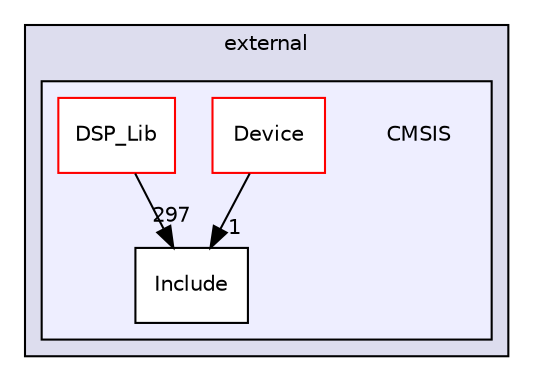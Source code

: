 digraph "/home/developer/mtrain-firmware/external/CMSIS" {
  compound=true
  node [ fontsize="10", fontname="Helvetica"];
  edge [ labelfontsize="10", labelfontname="Helvetica"];
  subgraph clusterdir_397d9aeee4af8edecac90968d93b57df {
    graph [ bgcolor="#ddddee", pencolor="black", label="external" fontname="Helvetica", fontsize="10", URL="dir_397d9aeee4af8edecac90968d93b57df.html"]
  subgraph clusterdir_651c4281f36ab60688d2b827c8ad2c3b {
    graph [ bgcolor="#eeeeff", pencolor="black", label="" URL="dir_651c4281f36ab60688d2b827c8ad2c3b.html"];
    dir_651c4281f36ab60688d2b827c8ad2c3b [shape=plaintext label="CMSIS"];
    dir_fc87cadb59a46a005bd75c1c663e66ba [shape=box label="Device" color="red" fillcolor="white" style="filled" URL="dir_fc87cadb59a46a005bd75c1c663e66ba.html"];
    dir_97395cc6f535af9ec28c028ceaf10592 [shape=box label="DSP_Lib" color="red" fillcolor="white" style="filled" URL="dir_97395cc6f535af9ec28c028ceaf10592.html"];
    dir_ea7e36173fdf5d3e10f7d99384a1945b [shape=box label="Include" color="black" fillcolor="white" style="filled" URL="dir_ea7e36173fdf5d3e10f7d99384a1945b.html"];
  }
  }
  dir_fc87cadb59a46a005bd75c1c663e66ba->dir_ea7e36173fdf5d3e10f7d99384a1945b [headlabel="1", labeldistance=1.5 headhref="dir_000017_000032.html"];
  dir_97395cc6f535af9ec28c028ceaf10592->dir_ea7e36173fdf5d3e10f7d99384a1945b [headlabel="297", labeldistance=1.5 headhref="dir_000021_000032.html"];
}
